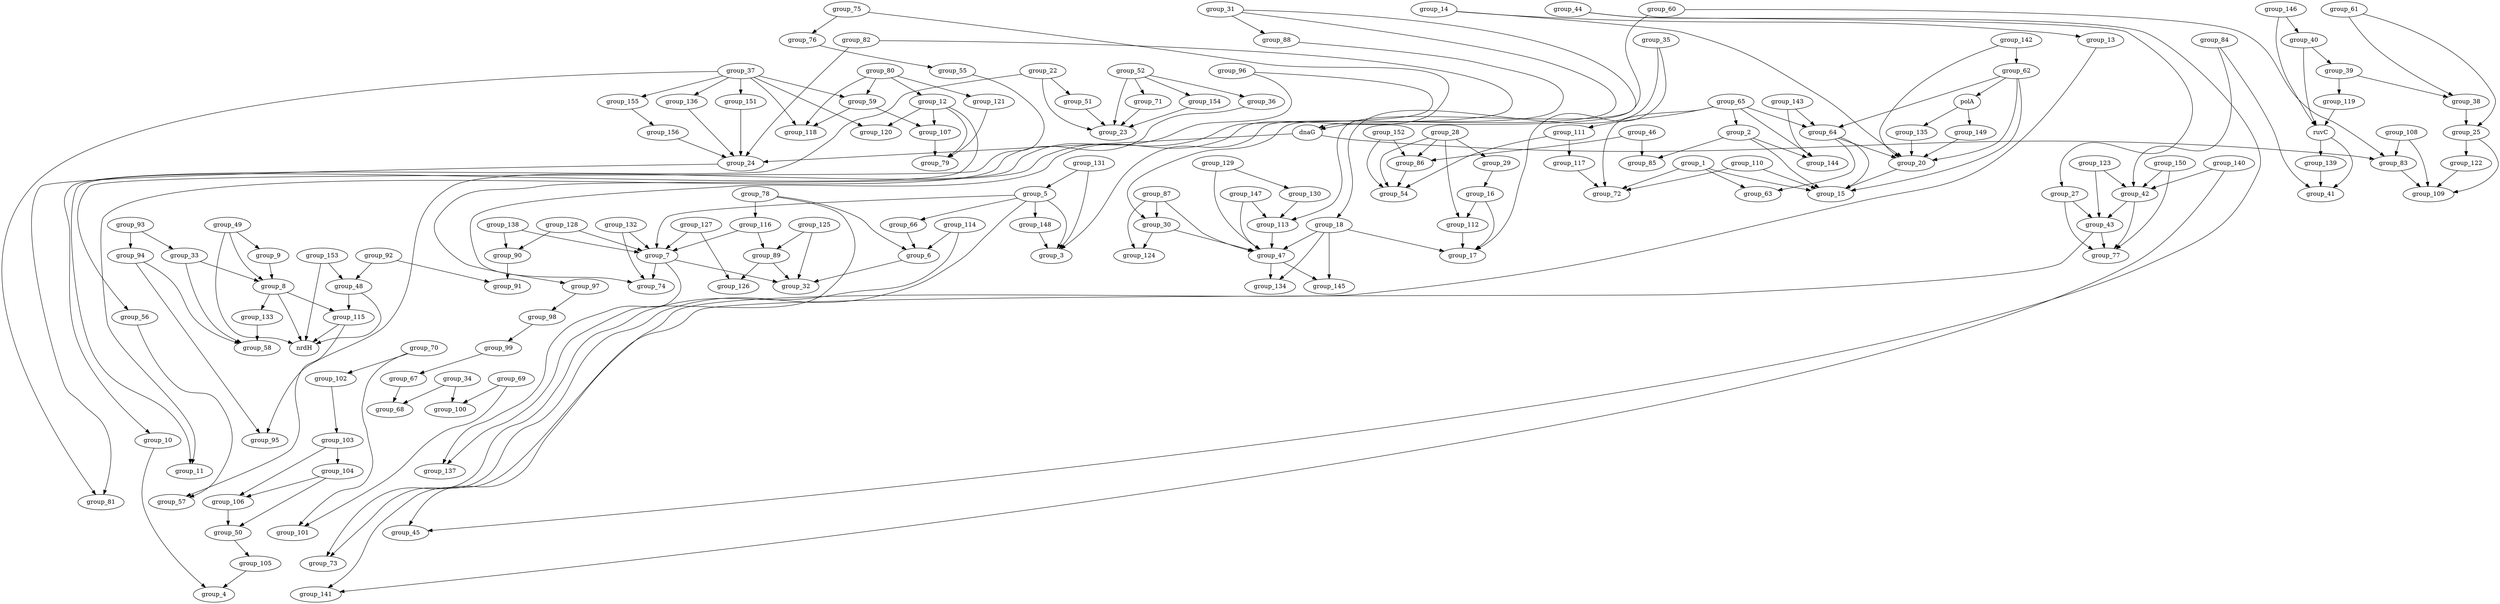 digraph g
{

  /* list of nodes */
  "dnaG";
  "group_1";
  "group_10";
  "group_100";
  "group_101";
  "group_102";
  "group_103";
  "group_104";
  "group_105";
  "group_106";
  "group_107";
  "group_108";
  "group_109";
  "group_11";
  "group_110";
  "group_111";
  "group_112";
  "group_113";
  "group_114";
  "group_115";
  "group_116";
  "group_117";
  "group_118";
  "group_119";
  "group_12";
  "group_120";
  "group_121";
  "group_122";
  "group_123";
  "group_124";
  "group_125";
  "group_126";
  "group_127";
  "group_128";
  "group_129";
  "group_13";
  "group_130";
  "group_131";
  "group_132";
  "group_133";
  "group_134";
  "group_135";
  "group_136";
  "group_137";
  "group_138";
  "group_139";
  "group_14";
  "group_140";
  "group_141";
  "group_142";
  "group_143";
  "group_144";
  "group_145";
  "group_146";
  "group_147";
  "group_148";
  "group_149";
  "group_15";
  "group_150";
  "group_151";
  "group_152";
  "group_153";
  "group_154";
  "group_155";
  "group_156";
  "group_16";
  "group_17";
  "group_18";
  "group_2";
  "group_20";
  "group_22";
  "group_23";
  "group_24";
  "group_25";
  "group_27";
  "group_28";
  "group_29";
  "group_3";
  "group_30";
  "group_31";
  "group_32";
  "group_33";
  "group_34";
  "group_35";
  "group_36";
  "group_37";
  "group_38";
  "group_39";
  "group_4";
  "group_40";
  "group_41";
  "group_42";
  "group_43";
  "group_44";
  "group_45";
  "group_46";
  "group_47";
  "group_48";
  "group_49";
  "group_5";
  "group_50";
  "group_51";
  "group_52";
  "group_54";
  "group_55";
  "group_56";
  "group_57";
  "group_58";
  "group_59";
  "group_6";
  "group_60";
  "group_61";
  "group_62";
  "group_63";
  "group_64";
  "group_65";
  "group_66";
  "group_67";
  "group_68";
  "group_69";
  "group_7";
  "group_70";
  "group_71";
  "group_72";
  "group_73";
  "group_74";
  "group_75";
  "group_76";
  "group_77";
  "group_78";
  "group_79";
  "group_8";
  "group_80";
  "group_81";
  "group_82";
  "group_83";
  "group_84";
  "group_85";
  "group_86";
  "group_87";
  "group_88";
  "group_89";
  "group_9";
  "group_90";
  "group_91";
  "group_92";
  "group_93";
  "group_94";
  "group_95";
  "group_96";
  "group_97";
  "group_98";
  "group_99";
  "nrdH";
  "polA";
  "ruvC";

  /* list of edges */
  "dnaG" -> "group_24" [weight = "1"];
  "dnaG" -> "group_83" [weight = "1"];
  "group_102" -> "group_103" [weight = "0.333333333333333"];
  "group_103" -> "group_104" [weight = "1"];
  "group_103" -> "group_106" [weight = "0.333333333333333"];
  "group_104" -> "group_106" [weight = "0.25"];
  "group_104" -> "group_50" [weight = "0.333333333333333"];
  "group_105" -> "group_4" [weight = "0.333333333333333"];
  "group_106" -> "group_50" [weight = "1"];
  "group_107" -> "group_79" [weight = "1"];
  "group_108" -> "group_109" [weight = "1"];
  "group_108" -> "group_83" [weight = "1"];
  "group_10" -> "group_4" [weight = "0.333333333333333"];
  "group_110" -> "group_15" [weight = "1"];
  "group_110" -> "group_72" [weight = "0.5"];
  "group_111" -> "group_117" [weight = "1"];
  "group_111" -> "group_54" [weight = "0.5"];
  "group_112" -> "group_17" [weight = "1"];
  "group_113" -> "group_47" [weight = "1"];
  "group_114" -> "group_6" [weight = "1"];
  "group_114" -> "group_73" [weight = "0.5"];
  "group_115" -> "group_57" [weight = "0.5"];
  "group_115" -> "nrdH" [weight = "1"];
  "group_116" -> "group_7" [weight = "1"];
  "group_116" -> "group_89" [weight = "1"];
  "group_117" -> "group_72" [weight = "1"];
  "group_119" -> "ruvC" [weight = "1"];
  "group_121" -> "group_79" [weight = "1"];
  "group_122" -> "group_109" [weight = "0.25"];
  "group_123" -> "group_42" [weight = "1"];
  "group_123" -> "group_43" [weight = "1"];
  "group_125" -> "group_32" [weight = "1"];
  "group_125" -> "group_89" [weight = "1"];
  "group_127" -> "group_126" [weight = "1"];
  "group_127" -> "group_7" [weight = "1"];
  "group_128" -> "group_7" [weight = "1"];
  "group_128" -> "group_90" [weight = "1"];
  "group_129" -> "group_130" [weight = "1"];
  "group_129" -> "group_47" [weight = "1"];
  "group_12" -> "group_107" [weight = "1"];
  "group_12" -> "group_11" [weight = "0.166666666666667"];
  "group_12" -> "group_120" [weight = "1"];
  "group_12" -> "group_79" [weight = "0.5"];
  "group_130" -> "group_113" [weight = "1"];
  "group_131" -> "group_3" [weight = "1"];
  "group_131" -> "group_5" [weight = "1"];
  "group_132" -> "group_7" [weight = "1"];
  "group_132" -> "group_74" [weight = "1"];
  "group_133" -> "group_58" [weight = "1"];
  "group_135" -> "group_20" [weight = "1"];
  "group_136" -> "group_24" [weight = "0.5"];
  "group_138" -> "group_7" [weight = "0.333333333333333"];
  "group_138" -> "group_90" [weight = "1"];
  "group_139" -> "group_41" [weight = "1"];
  "group_13" -> "group_45" [weight = "0.166666666666667"];
  "group_140" -> "group_141" [weight = "0.333333333333333"];
  "group_140" -> "group_42" [weight = "1"];
  "group_142" -> "group_20" [weight = "0.333333333333333"];
  "group_142" -> "group_62" [weight = "1"];
  "group_143" -> "group_144" [weight = "1"];
  "group_143" -> "group_64" [weight = "0.5"];
  "group_146" -> "group_40" [weight = "1"];
  "group_146" -> "ruvC" [weight = "1"];
  "group_147" -> "group_113" [weight = "1"];
  "group_147" -> "group_47" [weight = "1"];
  "group_148" -> "group_3" [weight = "1"];
  "group_149" -> "group_20" [weight = "1"];
  "group_14" -> "group_13" [weight = "0.166666666666667"];
  "group_14" -> "group_20" [weight = "0.333333333333333"];
  "group_150" -> "group_42" [weight = "1"];
  "group_150" -> "group_77" [weight = "1"];
  "group_151" -> "group_24" [weight = "1"];
  "group_152" -> "group_54" [weight = "1"];
  "group_152" -> "group_86" [weight = "1"];
  "group_153" -> "group_48" [weight = "1"];
  "group_153" -> "nrdH" [weight = "1"];
  "group_154" -> "group_23" [weight = "1"];
  "group_155" -> "group_156" [weight = "1"];
  "group_156" -> "group_24" [weight = "1"];
  "group_16" -> "group_112" [weight = "1"];
  "group_16" -> "group_17" [weight = "0.5"];
  "group_18" -> "group_134" [weight = "0.5"];
  "group_18" -> "group_145" [weight = "1"];
  "group_18" -> "group_17" [weight = "0.5"];
  "group_18" -> "group_47" [weight = "1"];
  "group_1" -> "group_15" [weight = "0.25"];
  "group_1" -> "group_63" [weight = "1"];
  "group_1" -> "group_72" [weight = "1"];
  "group_20" -> "group_15" [weight = "1"];
  "group_22" -> "group_10" [weight = "0.166666666666667"];
  "group_22" -> "group_23" [weight = "1"];
  "group_22" -> "group_51" [weight = "0.5"];
  "group_24" -> "group_81" [weight = "0.5"];
  "group_25" -> "group_109" [weight = "0.5"];
  "group_25" -> "group_122" [weight = "1"];
  "group_27" -> "group_43" [weight = "0.5"];
  "group_27" -> "group_77" [weight = "1"];
  "group_28" -> "group_112" [weight = "1"];
  "group_28" -> "group_29" [weight = "0.5"];
  "group_28" -> "group_54" [weight = "1"];
  "group_28" -> "group_86" [weight = "0.166666666666667"];
  "group_29" -> "group_16" [weight = "0.2"];
  "group_2" -> "group_144" [weight = "1"];
  "group_2" -> "group_15" [weight = "1"];
  "group_2" -> "group_85" [weight = "1"];
  "group_30" -> "group_124" [weight = "1"];
  "group_30" -> "group_47" [weight = "0.5"];
  "group_31" -> "group_113" [weight = "0.25"];
  "group_31" -> "group_30" [weight = "0.333333333333333"];
  "group_31" -> "group_88" [weight = "0.333333333333333"];
  "group_33" -> "group_58" [weight = "0.5"];
  "group_33" -> "group_8" [weight = "0.333333333333333"];
  "group_34" -> "group_100" [weight = "0.166666666666667"];
  "group_34" -> "group_68" [weight = "0.333333333333333"];
  "group_35" -> "group_17" [weight = "0.25"];
  "group_35" -> "group_18" [weight = "0.333333333333333"];
  "group_36" -> "group_11" [weight = "0.166666666666667"];
  "group_37" -> "group_118" [weight = "0.333333333333333"];
  "group_37" -> "group_120" [weight = "1"];
  "group_37" -> "group_136" [weight = "0.333333333333333"];
  "group_37" -> "group_151" [weight = "1"];
  "group_37" -> "group_155" [weight = "1"];
  "group_37" -> "group_59" [weight = "0.5"];
  "group_37" -> "group_81" [weight = "0.5"];
  "group_38" -> "group_25" [weight = "1"];
  "group_39" -> "group_119" [weight = "1"];
  "group_39" -> "group_38" [weight = "0.166666666666667"];
  "group_40" -> "group_39" [weight = "0.5"];
  "group_40" -> "ruvC" [weight = "0.2"];
  "group_42" -> "group_43" [weight = "1"];
  "group_42" -> "group_77" [weight = "1"];
  "group_43" -> "group_141" [weight = "0.333333333333333"];
  "group_43" -> "group_77" [weight = "1"];
  "group_44" -> "group_27" [weight = "0.166666666666667"];
  "group_44" -> "group_45" [weight = "0.333333333333333"];
  "group_46" -> "group_85" [weight = "1"];
  "group_46" -> "group_86" [weight = "1"];
  "group_47" -> "group_134" [weight = "1"];
  "group_47" -> "group_145" [weight = "1"];
  "group_48" -> "group_115" [weight = "1"];
  "group_48" -> "nrdH" [weight = "0.25"];
  "group_49" -> "group_8" [weight = "0.25"];
  "group_49" -> "group_9" [weight = "1"];
  "group_49" -> "nrdH" [weight = "1"];
  "group_50" -> "group_105" [weight = "0.166666666666667"];
  "group_51" -> "group_23" [weight = "0.333333333333333"];
  "group_52" -> "group_154" [weight = "1"];
  "group_52" -> "group_23" [weight = "1"];
  "group_52" -> "group_36" [weight = "0.333333333333333"];
  "group_52" -> "group_71" [weight = "0.5"];
  "group_55" -> "group_56" [weight = "0.5"];
  "group_56" -> "group_57" [weight = "0.5"];
  "group_59" -> "group_107" [weight = "0.333333333333333"];
  "group_59" -> "group_118" [weight = "1"];
  "group_5" -> "group_148" [weight = "1"];
  "group_5" -> "group_3" [weight = "0.2"];
  "group_5" -> "group_66" [weight = "0.25"];
  "group_5" -> "group_7" [weight = "1"];
  "group_5" -> "group_73" [weight = "0.5"];
  "group_60" -> "dnaG" [weight = "0.166666666666667"];
  "group_60" -> "group_83" [weight = "0.5"];
  "group_61" -> "group_25" [weight = "0.5"];
  "group_61" -> "group_38" [weight = "0.5"];
  "group_62" -> "group_15" [weight = "1"];
  "group_62" -> "group_20" [weight = "1"];
  "group_62" -> "group_64" [weight = "0.5"];
  "group_62" -> "polA" [weight = "0.5"];
  "group_64" -> "group_15" [weight = "0.5"];
  "group_64" -> "group_20" [weight = "1"];
  "group_64" -> "group_63" [weight = "1"];
  "group_65" -> "group_111" [weight = "1"];
  "group_65" -> "group_144" [weight = "1"];
  "group_65" -> "group_2" [weight = "0.5"];
  "group_65" -> "group_64" [weight = "1"];
  "group_65" -> "group_72" [weight = "1"];
  "group_66" -> "group_6" [weight = "1"];
  "group_67" -> "group_68" [weight = "0.5"];
  "group_69" -> "group_100" [weight = "0.166666666666667"];
  "group_69" -> "group_101" [weight = "0.333333333333333"];
  "group_6" -> "group_32" [weight = "0.5"];
  "group_70" -> "group_101" [weight = "0.166666666666667"];
  "group_70" -> "group_102" [weight = "0.333333333333333"];
  "group_71" -> "group_23" [weight = "0.5"];
  "group_75" -> "group_74" [weight = "0.5"];
  "group_75" -> "group_76" [weight = "0.5"];
  "group_76" -> "group_55" [weight = "0.5"];
  "group_78" -> "group_116" [weight = "1"];
  "group_78" -> "group_137" [weight = "0.5"];
  "group_78" -> "group_6" [weight = "0.333333333333333"];
  "group_7" -> "group_137" [weight = "0.5"];
  "group_7" -> "group_32" [weight = "0.5"];
  "group_7" -> "group_74" [weight = "1"];
  "group_80" -> "group_118" [weight = "1"];
  "group_80" -> "group_12" [weight = "1"];
  "group_80" -> "group_121" [weight = "1"];
  "group_80" -> "group_59" [weight = "1"];
  "group_82" -> "dnaG" [weight = "0.333333333333333"];
  "group_82" -> "group_24" [weight = "0.333333333333333"];
  "group_83" -> "group_109" [weight = "0.5"];
  "group_84" -> "group_41" [weight = "0.333333333333333"];
  "group_84" -> "group_42" [weight = "0.166666666666667"];
  "group_86" -> "group_54" [weight = "1"];
  "group_87" -> "group_124" [weight = "1"];
  "group_87" -> "group_30" [weight = "1"];
  "group_87" -> "group_47" [weight = "0.5"];
  "group_88" -> "group_3" [weight = "0.333333333333333"];
  "group_89" -> "group_126" [weight = "1"];
  "group_89" -> "group_32" [weight = "1"];
  "group_8" -> "group_115" [weight = "1"];
  "group_8" -> "group_133" [weight = "1"];
  "group_8" -> "nrdH" [weight = "1"];
  "group_90" -> "group_91" [weight = "1"];
  "group_92" -> "group_48" [weight = "1"];
  "group_92" -> "group_91" [weight = "0.25"];
  "group_93" -> "group_33" [weight = "0.333333333333333"];
  "group_93" -> "group_94" [weight = "1"];
  "group_94" -> "group_58" [weight = "0.333333333333333"];
  "group_94" -> "group_95" [weight = "0.333333333333333"];
  "group_96" -> "group_95" [weight = "0.166666666666667"];
  "group_96" -> "group_97" [weight = "0.333333333333333"];
  "group_97" -> "group_98" [weight = "0.166666666666667"];
  "group_98" -> "group_99" [weight = "0.333333333333333"];
  "group_99" -> "group_67" [weight = "0.166666666666667"];
  "group_9" -> "group_8" [weight = "1"];
  "polA" -> "group_135" [weight = "1"];
  "polA" -> "group_149" [weight = "1"];
  "ruvC" -> "group_139" [weight = "1"];
  "ruvC" -> "group_41" [weight = "0.333333333333333"];
}
